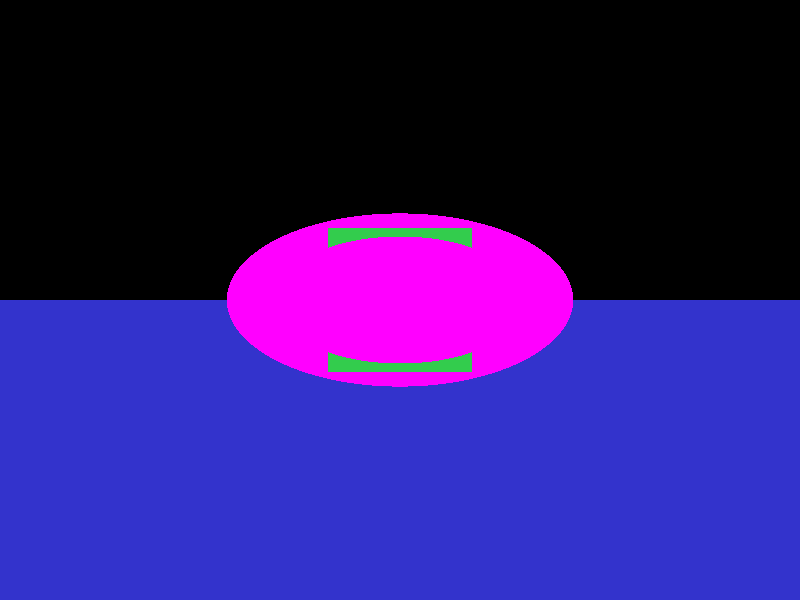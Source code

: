 
camera {
  location  <-14, 0, 0>
  up        <0,  1,  0>
  right     <0, 0,  1.3333>
  look_at   <0, 0, 0>
}

light_source {<-100, 100, 100> color rgb <1.5, 1.5, 1.5>}

sphere { <0, 0, 0>, 2
  pigment { color rgb <1.0, 0.0, 1.0>}
  finish {ambient 0.2 diffuse 0.4}
  scale <1, 1, 2>
}

box { <-1.5, -1.5, -1.5>, <1.5, 1.5, 1.5>
   pigment { color rgb <0.2, 0.8, 0.3> }
   finish { ambient 0.6 diffuse 0.4 }
}

plane {<0, 1, 0>, -4
      pigment {color rgb <0.2, 0.2, 0.8>}
      finish {ambient 0.4 diffuse 0.8}
}

